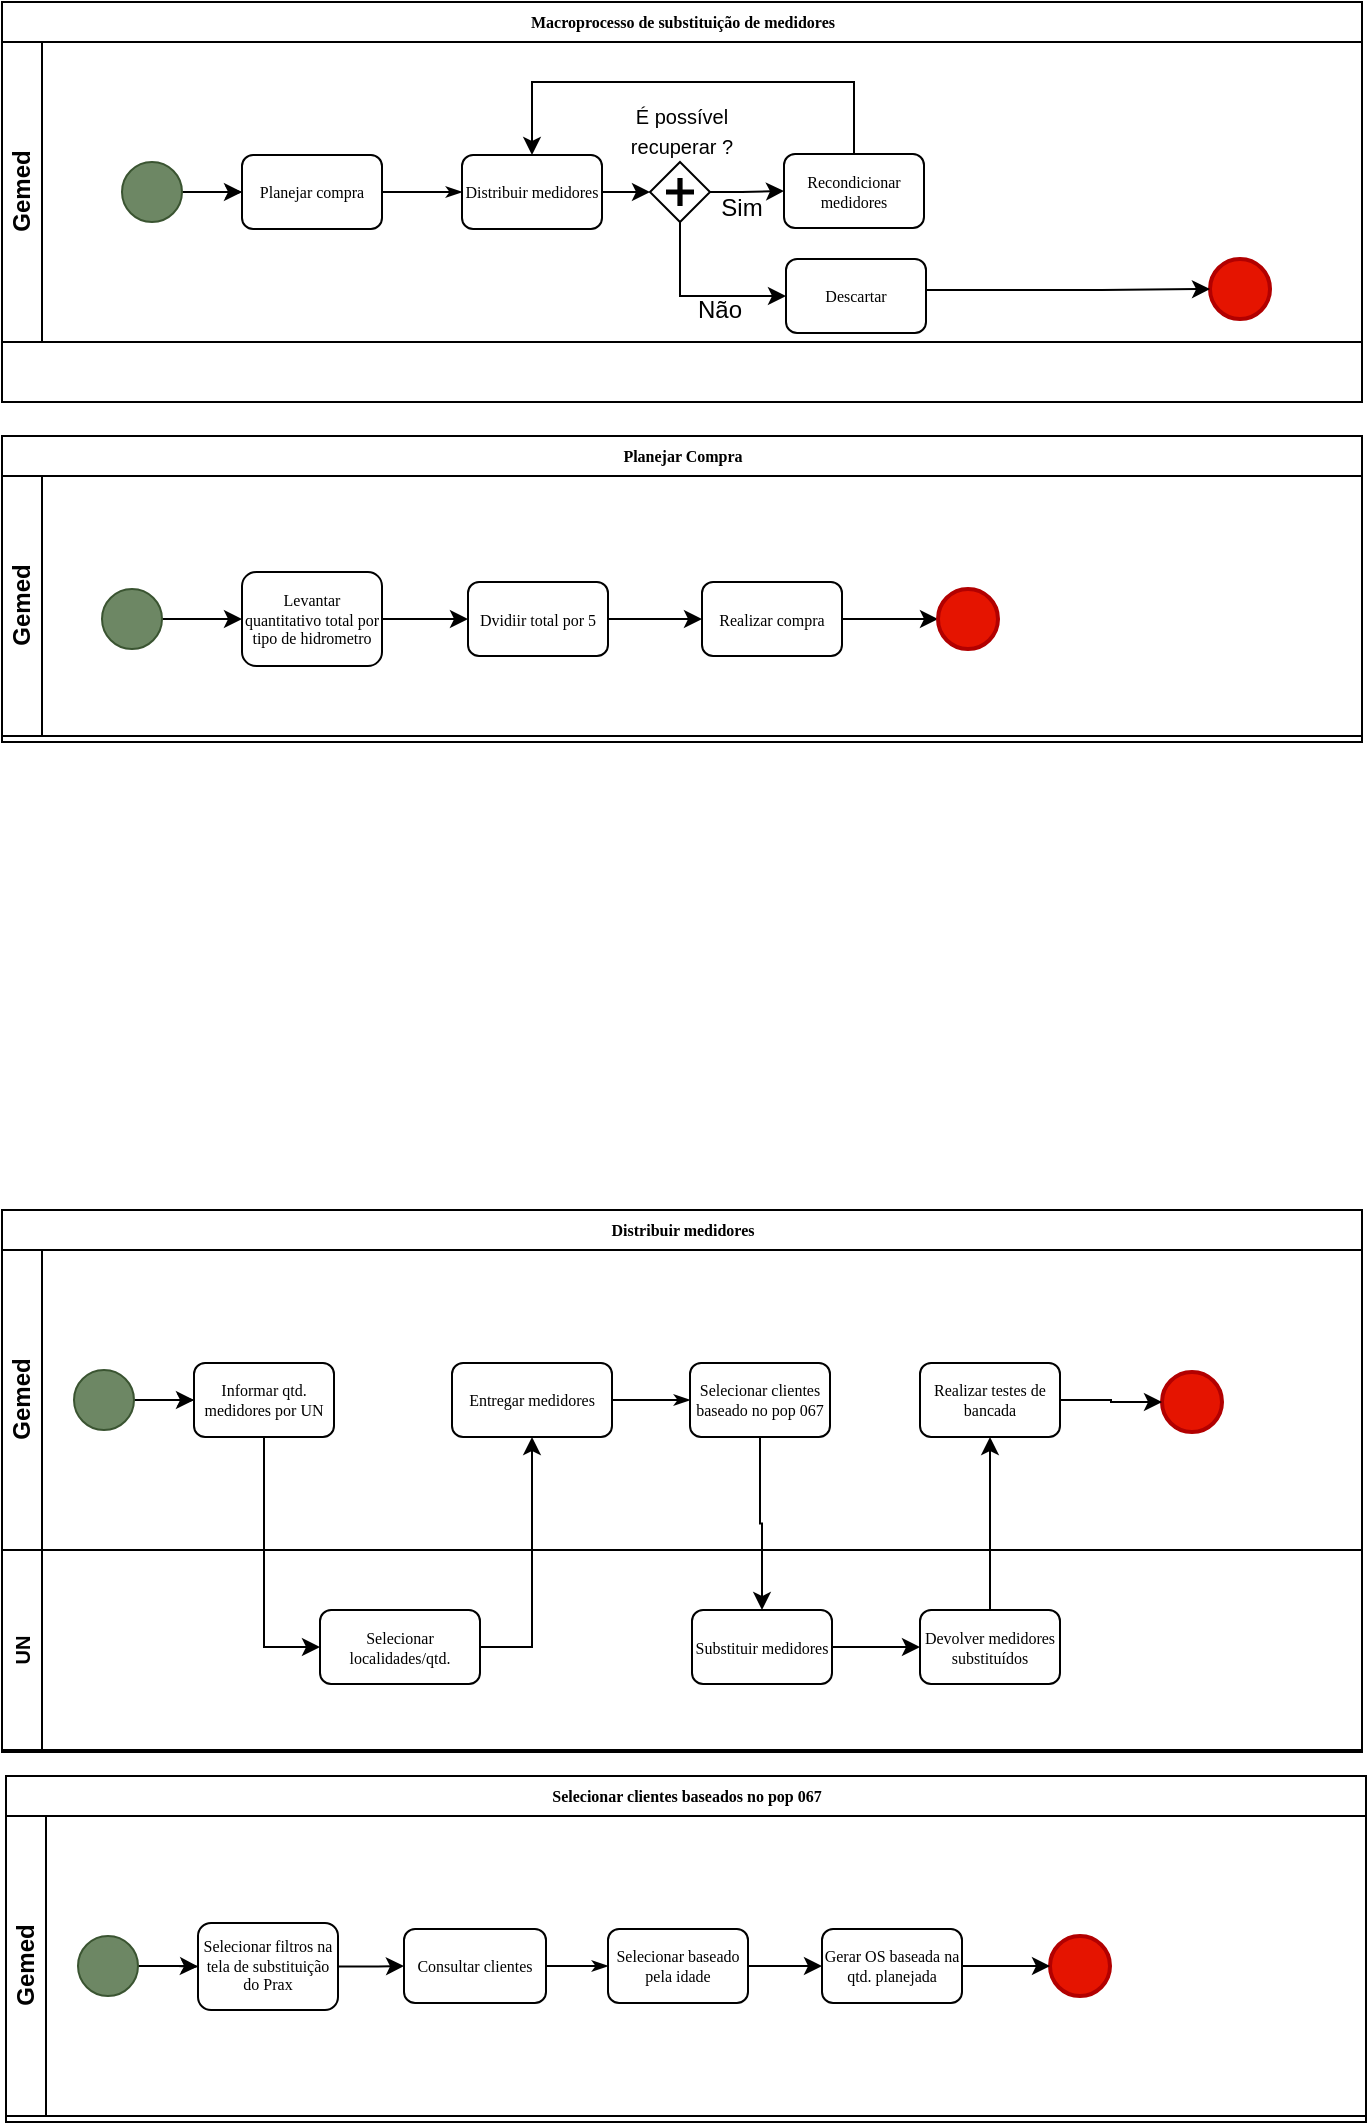 <mxfile version="21.0.2" type="device" pages="3"><diagram name="AS IS" id="c7488fd3-1785-93aa-aadb-54a6760d102a"><mxGraphModel dx="1434" dy="754" grid="1" gridSize="10" guides="1" tooltips="1" connect="1" arrows="1" fold="1" page="1" pageScale="1" pageWidth="1100" pageHeight="850" background="none" math="0" shadow="0"><root><mxCell id="0"/><mxCell id="1" parent="0"/><mxCell id="2b4e8129b02d487f-1" value="Macroprocesso de substituição de medidores" style="swimlane;html=1;childLayout=stackLayout;horizontal=1;startSize=20;horizontalStack=0;rounded=0;shadow=0;labelBackgroundColor=none;strokeWidth=1;fontFamily=Verdana;fontSize=8;align=center;" parent="1" vertex="1"><mxGeometry x="180" y="70" width="680" height="200" as="geometry"/></mxCell><mxCell id="2b4e8129b02d487f-2" value="Gemed" style="swimlane;html=1;startSize=20;horizontal=0;" parent="2b4e8129b02d487f-1" vertex="1"><mxGeometry y="20" width="680" height="150" as="geometry"><mxRectangle y="20" width="680" height="30" as="alternateBounds"/></mxGeometry></mxCell><mxCell id="2b4e8129b02d487f-18" style="edgeStyle=orthogonalEdgeStyle;rounded=0;html=1;labelBackgroundColor=none;startArrow=none;startFill=0;startSize=5;endArrow=classicThin;endFill=1;endSize=5;jettySize=auto;orthogonalLoop=1;strokeWidth=1;fontFamily=Verdana;fontSize=8" parent="2b4e8129b02d487f-2" source="2b4e8129b02d487f-5" target="2b4e8129b02d487f-6" edge="1"><mxGeometry relative="1" as="geometry"/></mxCell><mxCell id="I3D60cO1Wd3O6cVHsPJO-1" value="" style="edgeStyle=orthogonalEdgeStyle;rounded=0;orthogonalLoop=1;jettySize=auto;html=1;" parent="2b4e8129b02d487f-2" source="2b4e8129b02d487f-5" target="2b4e8129b02d487f-6" edge="1"><mxGeometry relative="1" as="geometry"/></mxCell><mxCell id="2b4e8129b02d487f-5" value="" style="ellipse;whiteSpace=wrap;html=1;rounded=0;shadow=0;labelBackgroundColor=none;strokeWidth=1;fontFamily=Verdana;fontSize=8;align=center;fillColor=#6d8764;fontColor=#ffffff;strokeColor=#3A5431;" parent="2b4e8129b02d487f-2" vertex="1"><mxGeometry x="60" y="60" width="30" height="30" as="geometry"/></mxCell><mxCell id="2b4e8129b02d487f-6" value="Planejar compra" style="rounded=1;whiteSpace=wrap;html=1;shadow=0;labelBackgroundColor=none;strokeWidth=1;fontFamily=Verdana;fontSize=8;align=center;" parent="2b4e8129b02d487f-2" vertex="1"><mxGeometry x="120" y="56.5" width="70" height="37" as="geometry"/></mxCell><mxCell id="I3D60cO1Wd3O6cVHsPJO-70" style="edgeStyle=orthogonalEdgeStyle;rounded=0;orthogonalLoop=1;jettySize=auto;html=1;entryX=0;entryY=0.5;entryDx=0;entryDy=0;fontSize=10;" parent="2b4e8129b02d487f-2" target="I3D60cO1Wd3O6cVHsPJO-5" edge="1"><mxGeometry relative="1" as="geometry"><mxPoint x="293.0" y="75" as="sourcePoint"/><mxPoint x="339" y="75" as="targetPoint"/></mxGeometry></mxCell><mxCell id="2b4e8129b02d487f-7" value="Distribuir medidores" style="rounded=1;whiteSpace=wrap;html=1;shadow=0;labelBackgroundColor=none;strokeWidth=1;fontFamily=Verdana;fontSize=8;align=center;" parent="2b4e8129b02d487f-2" vertex="1"><mxGeometry x="230" y="56.5" width="70" height="37" as="geometry"/></mxCell><object label="" id="I3D60cO1Wd3O6cVHsPJO-12"><mxCell style="edgeStyle=orthogonalEdgeStyle;rounded=0;orthogonalLoop=1;jettySize=auto;html=1;entryX=0;entryY=0.5;entryDx=0;entryDy=0;exitX=1;exitY=0.5;exitDx=0;exitDy=0;" parent="2b4e8129b02d487f-2" source="I3D60cO1Wd3O6cVHsPJO-5" target="I3D60cO1Wd3O6cVHsPJO-4" edge="1"><mxGeometry relative="1" as="geometry"><mxPoint x="429.0" y="60" as="sourcePoint"/><mxPoint x="363.62" y="56.5" as="targetPoint"/><Array as="points"><mxPoint x="370" y="75"/></Array></mxGeometry></mxCell></object><mxCell id="2b4e8129b02d487f-11" value="" style="ellipse;whiteSpace=wrap;html=1;rounded=0;shadow=0;labelBackgroundColor=none;strokeWidth=2;fontFamily=Verdana;fontSize=8;align=center;fillColor=#e51400;fontColor=#ffffff;strokeColor=#B20000;" parent="2b4e8129b02d487f-2" vertex="1"><mxGeometry x="604" y="108.5" width="30" height="30" as="geometry"/></mxCell><mxCell id="2b4e8129b02d487f-24" style="edgeStyle=orthogonalEdgeStyle;rounded=0;html=1;labelBackgroundColor=none;startArrow=none;startFill=0;startSize=5;endArrow=classicThin;endFill=1;endSize=5;jettySize=auto;orthogonalLoop=1;strokeWidth=1;fontFamily=Verdana;fontSize=8;entryX=0;entryY=0.5;entryDx=0;entryDy=0;" parent="2b4e8129b02d487f-2" source="2b4e8129b02d487f-6" target="2b4e8129b02d487f-7" edge="1"><mxGeometry relative="1" as="geometry"/></mxCell><mxCell id="I3D60cO1Wd3O6cVHsPJO-72" style="edgeStyle=orthogonalEdgeStyle;rounded=0;orthogonalLoop=1;jettySize=auto;html=1;entryX=0.5;entryY=0;entryDx=0;entryDy=0;fontSize=10;exitX=0.5;exitY=0;exitDx=0;exitDy=0;" parent="2b4e8129b02d487f-2" source="I3D60cO1Wd3O6cVHsPJO-4" target="2b4e8129b02d487f-7" edge="1"><mxGeometry relative="1" as="geometry"><Array as="points"><mxPoint x="426" y="20"/><mxPoint x="265" y="20"/></Array></mxGeometry></mxCell><mxCell id="I3D60cO1Wd3O6cVHsPJO-4" value="Recondicionar medidores" style="rounded=1;whiteSpace=wrap;html=1;shadow=0;labelBackgroundColor=none;strokeWidth=1;fontFamily=Verdana;fontSize=8;align=center;" parent="2b4e8129b02d487f-2" vertex="1"><mxGeometry x="391" y="56" width="70" height="37" as="geometry"/></mxCell><mxCell id="I3D60cO1Wd3O6cVHsPJO-5" value="" style="shape=mxgraph.bpmn.shape;html=1;verticalLabelPosition=bottom;labelBackgroundColor=#ffffff;verticalAlign=top;perimeter=rhombusPerimeter;background=gateway;outline=none;symbol=parallelGw;rounded=1;shadow=0;strokeWidth=1;fontFamily=Verdana;fontSize=8;align=center;" parent="2b4e8129b02d487f-2" vertex="1"><mxGeometry x="324" y="60" width="30" height="30" as="geometry"/></mxCell><mxCell id="I3D60cO1Wd3O6cVHsPJO-13" value="Sim" style="text;html=1;strokeColor=none;fillColor=none;align=center;verticalAlign=middle;whiteSpace=wrap;rounded=0;" parent="2b4e8129b02d487f-2" vertex="1"><mxGeometry x="340" y="73" width="60" height="20" as="geometry"/></mxCell><mxCell id="I3D60cO1Wd3O6cVHsPJO-15" value="&lt;font style=&quot;font-size: 10px;&quot;&gt;É possível recuperar ?&lt;/font&gt;" style="text;html=1;strokeColor=none;fillColor=none;align=center;verticalAlign=middle;whiteSpace=wrap;rounded=0;imageAlign=center;" parent="2b4e8129b02d487f-2" vertex="1"><mxGeometry x="300" y="29" width="80" height="29" as="geometry"/></mxCell><mxCell id="I3D60cO1Wd3O6cVHsPJO-14" value="Não" style="text;html=1;strokeColor=none;fillColor=none;align=center;verticalAlign=middle;whiteSpace=wrap;rounded=0;" parent="2b4e8129b02d487f-2" vertex="1"><mxGeometry x="329" y="124" width="60" height="20" as="geometry"/></mxCell><mxCell id="I3D60cO1Wd3O6cVHsPJO-11" style="edgeStyle=orthogonalEdgeStyle;rounded=0;orthogonalLoop=1;jettySize=auto;html=1;exitX=1;exitY=0.5;exitDx=0;exitDy=0;entryX=0;entryY=0.5;entryDx=0;entryDy=0;" parent="1" source="I3D60cO1Wd3O6cVHsPJO-6" target="2b4e8129b02d487f-11" edge="1"><mxGeometry relative="1" as="geometry"><mxPoint x="721" y="212.034" as="sourcePoint"/><mxPoint x="740" y="217" as="targetPoint"/><Array as="points"><mxPoint x="642" y="214"/><mxPoint x="730" y="214"/></Array></mxGeometry></mxCell><mxCell id="I3D60cO1Wd3O6cVHsPJO-6" value="Descartar" style="rounded=1;whiteSpace=wrap;html=1;shadow=0;labelBackgroundColor=none;strokeWidth=1;fontFamily=Verdana;fontSize=8;align=center;" parent="1" vertex="1"><mxGeometry x="572" y="198.5" width="70" height="37" as="geometry"/></mxCell><mxCell id="I3D60cO1Wd3O6cVHsPJO-10" style="edgeStyle=orthogonalEdgeStyle;rounded=0;orthogonalLoop=1;jettySize=auto;html=1;exitX=0.5;exitY=1;exitDx=0;exitDy=0;entryX=0;entryY=0.5;entryDx=0;entryDy=0;" parent="1" source="I3D60cO1Wd3O6cVHsPJO-5" target="I3D60cO1Wd3O6cVHsPJO-6" edge="1"><mxGeometry relative="1" as="geometry"><mxPoint x="670" y="165" as="targetPoint"/><Array as="points"><mxPoint x="519" y="217"/></Array></mxGeometry></mxCell><mxCell id="I3D60cO1Wd3O6cVHsPJO-16" value="Planejar Compra" style="swimlane;html=1;childLayout=stackLayout;horizontal=1;startSize=20;horizontalStack=0;rounded=0;shadow=0;labelBackgroundColor=none;strokeWidth=1;fontFamily=Verdana;fontSize=8;align=center;" parent="1" vertex="1"><mxGeometry x="180" y="287" width="680" height="153" as="geometry"><mxRectangle x="180" y="287" width="120" height="20" as="alternateBounds"/></mxGeometry></mxCell><mxCell id="I3D60cO1Wd3O6cVHsPJO-17" value="Gemed" style="swimlane;html=1;startSize=20;horizontal=0;" parent="I3D60cO1Wd3O6cVHsPJO-16" vertex="1"><mxGeometry y="20" width="680" height="130" as="geometry"><mxRectangle y="20" width="680" height="30" as="alternateBounds"/></mxGeometry></mxCell><mxCell id="vjkhycGocfXqffDEfwFu-1" value="Levantar quantitativo total por tipo de hidrometro" style="rounded=1;whiteSpace=wrap;html=1;shadow=0;labelBackgroundColor=none;strokeWidth=1;fontFamily=Verdana;fontSize=8;align=center;" parent="I3D60cO1Wd3O6cVHsPJO-17" vertex="1"><mxGeometry x="120" y="48" width="70" height="47" as="geometry"/></mxCell><mxCell id="vjkhycGocfXqffDEfwFu-26" style="edgeStyle=orthogonalEdgeStyle;rounded=0;orthogonalLoop=1;jettySize=auto;html=1;entryX=0;entryY=0.5;entryDx=0;entryDy=0;" parent="I3D60cO1Wd3O6cVHsPJO-17" source="I3D60cO1Wd3O6cVHsPJO-32" target="vjkhycGocfXqffDEfwFu-25" edge="1"><mxGeometry relative="1" as="geometry"/></mxCell><mxCell id="I3D60cO1Wd3O6cVHsPJO-32" value="Realizar compra" style="rounded=1;whiteSpace=wrap;html=1;shadow=0;labelBackgroundColor=none;strokeWidth=1;fontFamily=Verdana;fontSize=8;align=center;" parent="I3D60cO1Wd3O6cVHsPJO-17" vertex="1"><mxGeometry x="350" y="53" width="70" height="37" as="geometry"/></mxCell><mxCell id="vjkhycGocfXqffDEfwFu-25" value="" style="ellipse;whiteSpace=wrap;html=1;rounded=0;shadow=0;labelBackgroundColor=none;strokeWidth=2;fontFamily=Verdana;fontSize=8;align=center;fillColor=#e51400;fontColor=#ffffff;strokeColor=#B20000;" parent="I3D60cO1Wd3O6cVHsPJO-17" vertex="1"><mxGeometry x="468" y="56.5" width="30" height="30" as="geometry"/></mxCell><mxCell id="vjkhycGocfXqffDEfwFu-30" value="" style="edgeStyle=orthogonalEdgeStyle;rounded=0;orthogonalLoop=1;jettySize=auto;html=1;" parent="I3D60cO1Wd3O6cVHsPJO-17" source="vjkhycGocfXqffDEfwFu-28" target="vjkhycGocfXqffDEfwFu-1" edge="1"><mxGeometry relative="1" as="geometry"/></mxCell><mxCell id="vjkhycGocfXqffDEfwFu-28" value="" style="ellipse;whiteSpace=wrap;html=1;rounded=0;shadow=0;labelBackgroundColor=none;strokeWidth=1;fontFamily=Verdana;fontSize=8;align=center;fillColor=#6d8764;fontColor=#ffffff;strokeColor=#3A5431;" parent="I3D60cO1Wd3O6cVHsPJO-17" vertex="1"><mxGeometry x="50" y="56.5" width="30" height="30" as="geometry"/></mxCell><mxCell id="I3D60cO1Wd3O6cVHsPJO-36" value="Distribuir medidores" style="swimlane;html=1;childLayout=stackLayout;horizontal=1;startSize=20;horizontalStack=0;rounded=0;shadow=0;labelBackgroundColor=none;strokeWidth=1;fontFamily=Verdana;fontSize=8;align=center;" parent="1" vertex="1"><mxGeometry x="180" y="674" width="680" height="271" as="geometry"/></mxCell><mxCell id="I3D60cO1Wd3O6cVHsPJO-37" value="Gemed" style="swimlane;html=1;startSize=20;horizontal=0;" parent="I3D60cO1Wd3O6cVHsPJO-36" vertex="1"><mxGeometry y="20" width="680" height="150" as="geometry"><mxRectangle y="20" width="680" height="30" as="alternateBounds"/></mxGeometry></mxCell><mxCell id="I3D60cO1Wd3O6cVHsPJO-38" style="edgeStyle=orthogonalEdgeStyle;rounded=0;html=1;labelBackgroundColor=none;startArrow=none;startFill=0;startSize=5;endArrow=classicThin;endFill=1;endSize=5;jettySize=auto;orthogonalLoop=1;strokeWidth=1;fontFamily=Verdana;fontSize=8" parent="I3D60cO1Wd3O6cVHsPJO-37" source="I3D60cO1Wd3O6cVHsPJO-40" target="I3D60cO1Wd3O6cVHsPJO-41" edge="1"><mxGeometry relative="1" as="geometry"/></mxCell><mxCell id="I3D60cO1Wd3O6cVHsPJO-39" value="" style="edgeStyle=orthogonalEdgeStyle;rounded=0;orthogonalLoop=1;jettySize=auto;html=1;" parent="I3D60cO1Wd3O6cVHsPJO-37" source="I3D60cO1Wd3O6cVHsPJO-40" target="I3D60cO1Wd3O6cVHsPJO-41" edge="1"><mxGeometry relative="1" as="geometry"/></mxCell><mxCell id="I3D60cO1Wd3O6cVHsPJO-40" value="" style="ellipse;whiteSpace=wrap;html=1;rounded=0;shadow=0;labelBackgroundColor=none;strokeWidth=1;fontFamily=Verdana;fontSize=8;align=center;fillColor=#6d8764;fontColor=#ffffff;strokeColor=#3A5431;" parent="I3D60cO1Wd3O6cVHsPJO-37" vertex="1"><mxGeometry x="36" y="60" width="30" height="30" as="geometry"/></mxCell><mxCell id="I3D60cO1Wd3O6cVHsPJO-41" value="Informar qtd. medidores por UN" style="rounded=1;whiteSpace=wrap;html=1;shadow=0;labelBackgroundColor=none;strokeWidth=1;fontFamily=Verdana;fontSize=8;align=center;" parent="I3D60cO1Wd3O6cVHsPJO-37" vertex="1"><mxGeometry x="96" y="56.5" width="70" height="37" as="geometry"/></mxCell><mxCell id="I3D60cO1Wd3O6cVHsPJO-42" value="Entregar medidores" style="rounded=1;whiteSpace=wrap;html=1;shadow=0;labelBackgroundColor=none;strokeWidth=1;fontFamily=Verdana;fontSize=8;align=center;" parent="I3D60cO1Wd3O6cVHsPJO-37" vertex="1"><mxGeometry x="225" y="56.5" width="80" height="37" as="geometry"/></mxCell><mxCell id="I3D60cO1Wd3O6cVHsPJO-44" value="" style="ellipse;whiteSpace=wrap;html=1;rounded=0;shadow=0;labelBackgroundColor=none;strokeWidth=2;fontFamily=Verdana;fontSize=8;align=center;fillColor=#e51400;fontColor=#ffffff;strokeColor=#B20000;" parent="I3D60cO1Wd3O6cVHsPJO-37" vertex="1"><mxGeometry x="580" y="61" width="30" height="30" as="geometry"/></mxCell><mxCell id="I3D60cO1Wd3O6cVHsPJO-46" style="edgeStyle=orthogonalEdgeStyle;rounded=0;html=1;labelBackgroundColor=none;startArrow=none;startFill=0;startSize=5;endArrow=classicThin;endFill=1;endSize=5;jettySize=auto;orthogonalLoop=1;strokeWidth=1;fontFamily=Verdana;fontSize=8" parent="I3D60cO1Wd3O6cVHsPJO-37" source="I3D60cO1Wd3O6cVHsPJO-42" target="I3D60cO1Wd3O6cVHsPJO-48" edge="1"><mxGeometry relative="1" as="geometry"><mxPoint x="320" y="70" as="targetPoint"/></mxGeometry></mxCell><mxCell id="I3D60cO1Wd3O6cVHsPJO-48" value="Selecionar clientes baseado no pop 067" style="rounded=1;whiteSpace=wrap;html=1;shadow=0;labelBackgroundColor=none;strokeWidth=1;fontFamily=Verdana;fontSize=8;align=center;" parent="I3D60cO1Wd3O6cVHsPJO-37" vertex="1"><mxGeometry x="344" y="56.5" width="70" height="37" as="geometry"/></mxCell><mxCell id="I3D60cO1Wd3O6cVHsPJO-73" style="edgeStyle=orthogonalEdgeStyle;rounded=0;orthogonalLoop=1;jettySize=auto;html=1;fontSize=10;entryX=0;entryY=0.5;entryDx=0;entryDy=0;" parent="I3D60cO1Wd3O6cVHsPJO-37" source="I3D60cO1Wd3O6cVHsPJO-68" target="I3D60cO1Wd3O6cVHsPJO-44" edge="1"><mxGeometry relative="1" as="geometry"><mxPoint x="600" y="77" as="targetPoint"/></mxGeometry></mxCell><mxCell id="I3D60cO1Wd3O6cVHsPJO-68" value="Realizar testes de bancada" style="rounded=1;whiteSpace=wrap;html=1;shadow=0;labelBackgroundColor=none;strokeWidth=1;fontFamily=Verdana;fontSize=8;align=center;" parent="I3D60cO1Wd3O6cVHsPJO-37" vertex="1"><mxGeometry x="459" y="56.5" width="70" height="37" as="geometry"/></mxCell><mxCell id="I3D60cO1Wd3O6cVHsPJO-60" value="UN" style="swimlane;horizontal=0;whiteSpace=wrap;html=1;fontSize=10;startSize=20;" parent="I3D60cO1Wd3O6cVHsPJO-36" vertex="1"><mxGeometry y="170" width="680" height="100" as="geometry"/></mxCell><mxCell id="I3D60cO1Wd3O6cVHsPJO-56" value="Selecionar localidades/qtd." style="rounded=1;whiteSpace=wrap;html=1;shadow=0;labelBackgroundColor=none;strokeWidth=1;fontFamily=Verdana;fontSize=8;align=center;" parent="I3D60cO1Wd3O6cVHsPJO-60" vertex="1"><mxGeometry x="159" y="30" width="80" height="37" as="geometry"/></mxCell><mxCell id="I3D60cO1Wd3O6cVHsPJO-52" value="Substituir medidores" style="rounded=1;whiteSpace=wrap;html=1;shadow=0;labelBackgroundColor=none;strokeWidth=1;fontFamily=Verdana;fontSize=8;align=center;" parent="I3D60cO1Wd3O6cVHsPJO-60" vertex="1"><mxGeometry x="345" y="30" width="70" height="37" as="geometry"/></mxCell><mxCell id="I3D60cO1Wd3O6cVHsPJO-58" style="edgeStyle=orthogonalEdgeStyle;rounded=0;orthogonalLoop=1;jettySize=auto;html=1;entryX=0;entryY=0.5;entryDx=0;entryDy=0;fontSize=10;exitX=0.5;exitY=1;exitDx=0;exitDy=0;" parent="I3D60cO1Wd3O6cVHsPJO-36" source="I3D60cO1Wd3O6cVHsPJO-41" target="I3D60cO1Wd3O6cVHsPJO-56" edge="1"><mxGeometry relative="1" as="geometry"/></mxCell><mxCell id="I3D60cO1Wd3O6cVHsPJO-61" style="edgeStyle=orthogonalEdgeStyle;rounded=0;orthogonalLoop=1;jettySize=auto;html=1;entryX=0.5;entryY=1;entryDx=0;entryDy=0;fontSize=10;exitX=1;exitY=0.5;exitDx=0;exitDy=0;" parent="I3D60cO1Wd3O6cVHsPJO-36" source="I3D60cO1Wd3O6cVHsPJO-56" target="I3D60cO1Wd3O6cVHsPJO-42" edge="1"><mxGeometry relative="1" as="geometry"/></mxCell><mxCell id="I3D60cO1Wd3O6cVHsPJO-47" style="edgeStyle=orthogonalEdgeStyle;rounded=0;orthogonalLoop=1;jettySize=auto;html=1;entryX=0.5;entryY=0;entryDx=0;entryDy=0;" parent="I3D60cO1Wd3O6cVHsPJO-36" source="I3D60cO1Wd3O6cVHsPJO-48" target="I3D60cO1Wd3O6cVHsPJO-52" edge="1"><mxGeometry relative="1" as="geometry"><mxPoint x="385" y="200" as="targetPoint"/></mxGeometry></mxCell><mxCell id="I3D60cO1Wd3O6cVHsPJO-69" style="edgeStyle=orthogonalEdgeStyle;rounded=0;orthogonalLoop=1;jettySize=auto;html=1;entryX=0.5;entryY=1;entryDx=0;entryDy=0;fontSize=10;exitX=0.5;exitY=0;exitDx=0;exitDy=0;" parent="1" source="I3D60cO1Wd3O6cVHsPJO-62" target="I3D60cO1Wd3O6cVHsPJO-68" edge="1"><mxGeometry relative="1" as="geometry"><mxPoint x="662.034" y="875" as="sourcePoint"/><mxPoint x="672" y="788.5" as="targetPoint"/></mxGeometry></mxCell><mxCell id="I3D60cO1Wd3O6cVHsPJO-62" value="Devolver medidores substituídos" style="rounded=1;whiteSpace=wrap;html=1;shadow=0;labelBackgroundColor=none;strokeWidth=1;fontFamily=Verdana;fontSize=8;align=center;" parent="1" vertex="1"><mxGeometry x="639" y="874" width="70" height="37" as="geometry"/></mxCell><mxCell id="I3D60cO1Wd3O6cVHsPJO-67" style="edgeStyle=orthogonalEdgeStyle;rounded=0;orthogonalLoop=1;jettySize=auto;html=1;exitX=1;exitY=0.5;exitDx=0;exitDy=0;entryX=0;entryY=0.5;entryDx=0;entryDy=0;fontSize=10;" parent="1" source="I3D60cO1Wd3O6cVHsPJO-52" target="I3D60cO1Wd3O6cVHsPJO-62" edge="1"><mxGeometry relative="1" as="geometry"/></mxCell><mxCell id="I3D60cO1Wd3O6cVHsPJO-74" value="Selecionar clientes baseados no pop 067" style="swimlane;html=1;childLayout=stackLayout;horizontal=1;startSize=20;horizontalStack=0;rounded=0;shadow=0;labelBackgroundColor=none;strokeWidth=1;fontFamily=Verdana;fontSize=8;align=center;" parent="1" vertex="1"><mxGeometry x="182" y="957" width="680" height="173" as="geometry"/></mxCell><mxCell id="I3D60cO1Wd3O6cVHsPJO-75" value="Gemed" style="swimlane;html=1;startSize=20;horizontal=0;" parent="I3D60cO1Wd3O6cVHsPJO-74" vertex="1"><mxGeometry y="20" width="680" height="150" as="geometry"><mxRectangle y="20" width="680" height="30" as="alternateBounds"/></mxGeometry></mxCell><mxCell id="I3D60cO1Wd3O6cVHsPJO-76" style="edgeStyle=orthogonalEdgeStyle;rounded=0;html=1;labelBackgroundColor=none;startArrow=none;startFill=0;startSize=5;endArrow=classicThin;endFill=1;endSize=5;jettySize=auto;orthogonalLoop=1;strokeWidth=1;fontFamily=Verdana;fontSize=8" parent="I3D60cO1Wd3O6cVHsPJO-75" source="I3D60cO1Wd3O6cVHsPJO-78" target="I3D60cO1Wd3O6cVHsPJO-79" edge="1"><mxGeometry relative="1" as="geometry"/></mxCell><mxCell id="I3D60cO1Wd3O6cVHsPJO-77" value="" style="edgeStyle=orthogonalEdgeStyle;rounded=0;orthogonalLoop=1;jettySize=auto;html=1;" parent="I3D60cO1Wd3O6cVHsPJO-75" source="I3D60cO1Wd3O6cVHsPJO-78" target="I3D60cO1Wd3O6cVHsPJO-79" edge="1"><mxGeometry relative="1" as="geometry"/></mxCell><mxCell id="I3D60cO1Wd3O6cVHsPJO-78" value="" style="ellipse;whiteSpace=wrap;html=1;rounded=0;shadow=0;labelBackgroundColor=none;strokeWidth=1;fontFamily=Verdana;fontSize=8;align=center;fillColor=#6d8764;fontColor=#ffffff;strokeColor=#3A5431;" parent="I3D60cO1Wd3O6cVHsPJO-75" vertex="1"><mxGeometry x="36" y="60" width="30" height="30" as="geometry"/></mxCell><mxCell id="vjkhycGocfXqffDEfwFu-34" value="" style="edgeStyle=orthogonalEdgeStyle;rounded=0;orthogonalLoop=1;jettySize=auto;html=1;" parent="I3D60cO1Wd3O6cVHsPJO-75" source="I3D60cO1Wd3O6cVHsPJO-79" target="I3D60cO1Wd3O6cVHsPJO-80" edge="1"><mxGeometry relative="1" as="geometry"/></mxCell><mxCell id="I3D60cO1Wd3O6cVHsPJO-79" value="Selecionar filtros na tela de substituição do Prax" style="rounded=1;whiteSpace=wrap;html=1;shadow=0;labelBackgroundColor=none;strokeWidth=1;fontFamily=Verdana;fontSize=8;align=center;" parent="I3D60cO1Wd3O6cVHsPJO-75" vertex="1"><mxGeometry x="96" y="53.5" width="70" height="43.5" as="geometry"/></mxCell><mxCell id="I3D60cO1Wd3O6cVHsPJO-80" value="Consultar clientes " style="rounded=1;whiteSpace=wrap;html=1;shadow=0;labelBackgroundColor=none;strokeWidth=1;fontFamily=Verdana;fontSize=8;align=center;" parent="I3D60cO1Wd3O6cVHsPJO-75" vertex="1"><mxGeometry x="199" y="56.5" width="71" height="37" as="geometry"/></mxCell><mxCell id="I3D60cO1Wd3O6cVHsPJO-81" value="" style="ellipse;whiteSpace=wrap;html=1;rounded=0;shadow=0;labelBackgroundColor=none;strokeWidth=2;fontFamily=Verdana;fontSize=8;align=center;fillColor=#e51400;fontColor=#ffffff;strokeColor=#B20000;" parent="I3D60cO1Wd3O6cVHsPJO-75" vertex="1"><mxGeometry x="522" y="60" width="30" height="30" as="geometry"/></mxCell><mxCell id="I3D60cO1Wd3O6cVHsPJO-82" style="edgeStyle=orthogonalEdgeStyle;rounded=0;html=1;labelBackgroundColor=none;startArrow=none;startFill=0;startSize=5;endArrow=classicThin;endFill=1;endSize=5;jettySize=auto;orthogonalLoop=1;strokeWidth=1;fontFamily=Verdana;fontSize=8" parent="I3D60cO1Wd3O6cVHsPJO-75" source="I3D60cO1Wd3O6cVHsPJO-80" target="I3D60cO1Wd3O6cVHsPJO-83" edge="1"><mxGeometry relative="1" as="geometry"><mxPoint x="320" y="70" as="targetPoint"/></mxGeometry></mxCell><mxCell id="I3D60cO1Wd3O6cVHsPJO-95" style="edgeStyle=orthogonalEdgeStyle;rounded=0;orthogonalLoop=1;jettySize=auto;html=1;fontSize=10;" parent="I3D60cO1Wd3O6cVHsPJO-75" source="I3D60cO1Wd3O6cVHsPJO-83" target="I3D60cO1Wd3O6cVHsPJO-85" edge="1"><mxGeometry relative="1" as="geometry"/></mxCell><mxCell id="I3D60cO1Wd3O6cVHsPJO-83" value="Selecionar baseado pela idade" style="rounded=1;whiteSpace=wrap;html=1;shadow=0;labelBackgroundColor=none;strokeWidth=1;fontFamily=Verdana;fontSize=8;align=center;" parent="I3D60cO1Wd3O6cVHsPJO-75" vertex="1"><mxGeometry x="301" y="56.5" width="70" height="37" as="geometry"/></mxCell><mxCell id="I3D60cO1Wd3O6cVHsPJO-84" style="edgeStyle=orthogonalEdgeStyle;rounded=0;orthogonalLoop=1;jettySize=auto;html=1;fontSize=10;entryX=0;entryY=0.5;entryDx=0;entryDy=0;" parent="I3D60cO1Wd3O6cVHsPJO-75" source="I3D60cO1Wd3O6cVHsPJO-85" target="I3D60cO1Wd3O6cVHsPJO-81" edge="1"><mxGeometry relative="1" as="geometry"><mxPoint x="600" y="77" as="targetPoint"/></mxGeometry></mxCell><mxCell id="I3D60cO1Wd3O6cVHsPJO-85" value="Gerar OS baseada na qtd. planejada" style="rounded=1;whiteSpace=wrap;html=1;shadow=0;labelBackgroundColor=none;strokeWidth=1;fontFamily=Verdana;fontSize=8;align=center;" parent="I3D60cO1Wd3O6cVHsPJO-75" vertex="1"><mxGeometry x="408" y="56.5" width="70" height="37" as="geometry"/></mxCell><mxCell id="vjkhycGocfXqffDEfwFu-33" value="" style="edgeStyle=orthogonalEdgeStyle;rounded=0;orthogonalLoop=1;jettySize=auto;html=1;" parent="1" source="vjkhycGocfXqffDEfwFu-19" target="I3D60cO1Wd3O6cVHsPJO-32" edge="1"><mxGeometry relative="1" as="geometry"/></mxCell><mxCell id="vjkhycGocfXqffDEfwFu-19" value="Dvidiir total por 5" style="rounded=1;whiteSpace=wrap;html=1;shadow=0;labelBackgroundColor=none;strokeWidth=1;fontFamily=Verdana;fontSize=8;align=center;" parent="1" vertex="1"><mxGeometry x="413" y="360" width="70" height="37" as="geometry"/></mxCell><mxCell id="vjkhycGocfXqffDEfwFu-23" style="edgeStyle=orthogonalEdgeStyle;rounded=0;orthogonalLoop=1;jettySize=auto;html=1;" parent="1" source="vjkhycGocfXqffDEfwFu-1" target="vjkhycGocfXqffDEfwFu-19" edge="1"><mxGeometry relative="1" as="geometry"/></mxCell></root></mxGraphModel></diagram><diagram id="IhILbxjatICdThepEMBQ" name="Variaveis"><mxGraphModel dx="956" dy="503" grid="1" gridSize="10" guides="1" tooltips="1" connect="1" arrows="1" fold="1" page="1" pageScale="1" pageWidth="827" pageHeight="1169" math="0" shadow="0">&#xa;      <root>&#xa;        <mxCell id="0"/>&#xa;        <mxCell id="1" parent="0"/>&#xa;        <mxCell id="FDosXykALLRxF3Eo5EBW-10" style="edgeStyle=orthogonalEdgeStyle;rounded=0;orthogonalLoop=1;jettySize=auto;html=1;entryX=0;entryY=0.5;entryDx=0;entryDy=0;fontSize=10;" parent="1" source="FDosXykALLRxF3Eo5EBW-1" target="FDosXykALLRxF3Eo5EBW-5" edge="1">&#xa;          <mxGeometry relative="1" as="geometry"/>&#xa;        </mxCell>&#xa;        <mxCell id="FDosXykALLRxF3Eo5EBW-11" style="edgeStyle=orthogonalEdgeStyle;rounded=0;orthogonalLoop=1;jettySize=auto;html=1;exitX=0.667;exitY=-0.033;exitDx=0;exitDy=0;entryX=0.25;entryY=1;entryDx=0;entryDy=0;fontSize=10;exitPerimeter=0;" parent="1" source="FDosXykALLRxF3Eo5EBW-1" target="FDosXykALLRxF3Eo5EBW-8" edge="1">&#xa;          <mxGeometry relative="1" as="geometry"/>&#xa;        </mxCell>&#xa;        <mxCell id="FDosXykALLRxF3Eo5EBW-12" style="edgeStyle=orthogonalEdgeStyle;rounded=0;orthogonalLoop=1;jettySize=auto;html=1;exitX=0.456;exitY=0.017;exitDx=0;exitDy=0;fontSize=10;exitPerimeter=0;" parent="1" source="FDosXykALLRxF3Eo5EBW-1" target="FDosXykALLRxF3Eo5EBW-3" edge="1">&#xa;          <mxGeometry relative="1" as="geometry">&#xa;            <Array as="points">&#xa;              <mxPoint x="409" y="170"/>&#xa;              <mxPoint x="410" y="170"/>&#xa;            </Array>&#xa;          </mxGeometry>&#xa;        </mxCell>&#xa;        <mxCell id="FDosXykALLRxF3Eo5EBW-13" style="edgeStyle=orthogonalEdgeStyle;rounded=0;orthogonalLoop=1;jettySize=auto;html=1;exitX=0.25;exitY=0;exitDx=0;exitDy=0;fontSize=10;" parent="1" source="FDosXykALLRxF3Eo5EBW-1" target="FDosXykALLRxF3Eo5EBW-9" edge="1">&#xa;          <mxGeometry relative="1" as="geometry">&#xa;            <Array as="points">&#xa;              <mxPoint x="380" y="135"/>&#xa;              <mxPoint x="295" y="135"/>&#xa;            </Array>&#xa;          </mxGeometry>&#xa;        </mxCell>&#xa;        <mxCell id="FDosXykALLRxF3Eo5EBW-14" style="edgeStyle=orthogonalEdgeStyle;rounded=0;orthogonalLoop=1;jettySize=auto;html=1;exitX=0;exitY=0.25;exitDx=0;exitDy=0;fontSize=10;entryX=1;entryY=0.5;entryDx=0;entryDy=0;" parent="1" source="FDosXykALLRxF3Eo5EBW-1" target="zm_WBuuer3XmYERxZB_Y-8" edge="1">&#xa;          <mxGeometry relative="1" as="geometry">&#xa;            <mxPoint x="280" y="175" as="targetPoint"/>&#xa;          </mxGeometry>&#xa;        </mxCell>&#xa;        <mxCell id="FDosXykALLRxF3Eo5EBW-15" style="edgeStyle=orthogonalEdgeStyle;rounded=0;orthogonalLoop=1;jettySize=auto;html=1;exitX=0.146;exitY=1.03;exitDx=0;exitDy=0;fontSize=10;exitPerimeter=0;" parent="1" source="FDosXykALLRxF3Eo5EBW-1" target="FDosXykALLRxF3Eo5EBW-6" edge="1">&#xa;          <mxGeometry relative="1" as="geometry"/>&#xa;        </mxCell>&#xa;        <mxCell id="FDosXykALLRxF3Eo5EBW-16" style="edgeStyle=orthogonalEdgeStyle;rounded=0;orthogonalLoop=1;jettySize=auto;html=1;exitX=0.5;exitY=1;exitDx=0;exitDy=0;fontSize=10;" parent="1" source="FDosXykALLRxF3Eo5EBW-1" target="FDosXykALLRxF3Eo5EBW-7" edge="1">&#xa;          <mxGeometry relative="1" as="geometry"/>&#xa;        </mxCell>&#xa;        <mxCell id="FDosXykALLRxF3Eo5EBW-18" style="edgeStyle=orthogonalEdgeStyle;rounded=0;orthogonalLoop=1;jettySize=auto;html=1;fontSize=10;exitX=0.75;exitY=1;exitDx=0;exitDy=0;" parent="1" source="FDosXykALLRxF3Eo5EBW-1" target="FDosXykALLRxF3Eo5EBW-17" edge="1">&#xa;          <mxGeometry relative="1" as="geometry">&#xa;            <mxPoint x="450" y="300" as="sourcePoint"/>&#xa;            <Array as="points">&#xa;              <mxPoint x="448" y="300"/>&#xa;              <mxPoint x="500" y="300"/>&#xa;            </Array>&#xa;          </mxGeometry>&#xa;        </mxCell>&#xa;        <mxCell id="zm_WBuuer3XmYERxZB_Y-7" style="edgeStyle=orthogonalEdgeStyle;rounded=0;orthogonalLoop=1;jettySize=auto;html=1;entryX=0;entryY=0.5;entryDx=0;entryDy=0;exitX=1;exitY=0.25;exitDx=0;exitDy=0;" edge="1" parent="1" source="FDosXykALLRxF3Eo5EBW-1" target="zm_WBuuer3XmYERxZB_Y-3">&#xa;          <mxGeometry relative="1" as="geometry"/>&#xa;        </mxCell>&#xa;        <mxCell id="zm_WBuuer3XmYERxZB_Y-10" style="edgeStyle=orthogonalEdgeStyle;rounded=0;orthogonalLoop=1;jettySize=auto;html=1;exitX=0.008;exitY=0.58;exitDx=0;exitDy=0;entryX=1;entryY=0.5;entryDx=0;entryDy=0;exitPerimeter=0;" edge="1" parent="1" source="FDosXykALLRxF3Eo5EBW-1" target="zm_WBuuer3XmYERxZB_Y-2">&#xa;          <mxGeometry relative="1" as="geometry"/>&#xa;        </mxCell>&#xa;        <mxCell id="zm_WBuuer3XmYERxZB_Y-11" style="edgeStyle=orthogonalEdgeStyle;rounded=0;orthogonalLoop=1;jettySize=auto;html=1;exitX=0;exitY=0.75;exitDx=0;exitDy=0;entryX=1;entryY=0.5;entryDx=0;entryDy=0;" edge="1" parent="1" source="FDosXykALLRxF3Eo5EBW-1" target="zm_WBuuer3XmYERxZB_Y-1">&#xa;          <mxGeometry relative="1" as="geometry">&#xa;            <Array as="points">&#xa;              <mxPoint x="326" y="245"/>&#xa;              <mxPoint x="326" y="278"/>&#xa;            </Array>&#xa;          </mxGeometry>&#xa;        </mxCell>&#xa;        <mxCell id="zm_WBuuer3XmYERxZB_Y-13" style="edgeStyle=orthogonalEdgeStyle;rounded=0;orthogonalLoop=1;jettySize=auto;html=1;entryX=0;entryY=0.5;entryDx=0;entryDy=0;" edge="1" parent="1" source="FDosXykALLRxF3Eo5EBW-1" target="zm_WBuuer3XmYERxZB_Y-4">&#xa;          <mxGeometry relative="1" as="geometry">&#xa;            <Array as="points">&#xa;              <mxPoint x="496" y="250"/>&#xa;              <mxPoint x="496" y="281"/>&#xa;            </Array>&#xa;          </mxGeometry>&#xa;        </mxCell>&#xa;        <mxCell id="FDosXykALLRxF3Eo5EBW-1" value="Substituição de medidores" style="rounded=1;whiteSpace=wrap;html=1;fontSize=10;" parent="1" vertex="1">&#xa;          <mxGeometry x="350" y="170" width="130" height="100" as="geometry"/>&#xa;        </mxCell>&#xa;        <mxCell id="FDosXykALLRxF3Eo5EBW-3" value="Fabricante" style="rounded=1;whiteSpace=wrap;html=1;fontSize=10;" parent="1" vertex="1">&#xa;          <mxGeometry x="367" y="60" width="86" height="40" as="geometry"/>&#xa;        </mxCell>&#xa;        <mxCell id="FDosXykALLRxF3Eo5EBW-5" value="Volume medido" style="rounded=1;whiteSpace=wrap;html=1;fontSize=10;" parent="1" vertex="1">&#xa;          <mxGeometry x="516" y="190" width="94" height="60" as="geometry"/>&#xa;        </mxCell>&#xa;        <mxCell id="FDosXykALLRxF3Eo5EBW-6" value="Tipo de medidor" style="rounded=1;whiteSpace=wrap;html=1;fontSize=10;" parent="1" vertex="1">&#xa;          <mxGeometry x="263" y="335" width="100" height="30" as="geometry"/>&#xa;        </mxCell>&#xa;        <mxCell id="FDosXykALLRxF3Eo5EBW-7" value="Local da cidade instalado(área de risco)" style="rounded=1;whiteSpace=wrap;html=1;fontSize=10;" parent="1" vertex="1">&#xa;          <mxGeometry x="367" y="334" width="96" height="40" as="geometry"/>&#xa;        </mxCell>&#xa;        <mxCell id="FDosXykALLRxF3Eo5EBW-8" value="Padrão do imóvel" style="rounded=1;whiteSpace=wrap;html=1;fontSize=10;" parent="1" vertex="1">&#xa;          <mxGeometry x="461" y="60" width="100" height="40" as="geometry"/>&#xa;        </mxCell>&#xa;        <mxCell id="FDosXykALLRxF3Eo5EBW-9" value="Fraudes/Ocorrências" style="rounded=1;whiteSpace=wrap;html=1;fontSize=10;" parent="1" vertex="1">&#xa;          <mxGeometry x="235" y="60" width="120" height="40" as="geometry"/>&#xa;        </mxCell>&#xa;        <mxCell id="FDosXykALLRxF3Eo5EBW-17" value="Tipo de tarifa" style="rounded=1;whiteSpace=wrap;html=1;fontSize=10;" parent="1" vertex="1">&#xa;          <mxGeometry x="473" y="334" width="84" height="26" as="geometry"/>&#xa;        </mxCell>&#xa;        <mxCell id="zm_WBuuer3XmYERxZB_Y-1" value="Categoria do Imóvel" style="rounded=1;whiteSpace=wrap;html=1;fontSize=10;" vertex="1" parent="1">&#xa;          <mxGeometry x="211" y="258" width="90" height="40" as="geometry"/>&#xa;        </mxCell>&#xa;        <mxCell id="zm_WBuuer3XmYERxZB_Y-2" value="Alteração de titularidade" style="rounded=1;whiteSpace=wrap;html=1;fontSize=10;" vertex="1" parent="1">&#xa;          <mxGeometry x="210" y="208" width="90" height="40" as="geometry"/>&#xa;        </mxCell>&#xa;        <mxCell id="zm_WBuuer3XmYERxZB_Y-3" value="Ocorrência de abastecimento" style="rounded=1;whiteSpace=wrap;html=1;fontSize=10;" vertex="1" parent="1">&#xa;          <mxGeometry x="516" y="125" width="90" height="60" as="geometry"/>&#xa;        </mxCell>&#xa;        <mxCell id="zm_WBuuer3XmYERxZB_Y-4" value="Volume total medido" style="rounded=1;whiteSpace=wrap;html=1;fontSize=10;" vertex="1" parent="1">&#xa;          <mxGeometry x="519" y="258" width="80" height="46" as="geometry"/>&#xa;        </mxCell>&#xa;        <mxCell id="zm_WBuuer3XmYERxZB_Y-8" value="Vida útil" style="rounded=1;whiteSpace=wrap;html=1;fontSize=10;" vertex="1" parent="1">&#xa;          <mxGeometry x="210" y="148" width="90" height="44" as="geometry"/>&#xa;        </mxCell>&#xa;      </root>&#xa;    </mxGraphModel></diagram><diagram id="bTRrTnN0uMvNsOaMaW_R" name="TO BE"><mxGraphModel dx="956" dy="503" grid="1" gridSize="10" guides="1" tooltips="1" connect="1" arrows="1" fold="1" page="1" pageScale="1" pageWidth="827" pageHeight="1169" math="0" shadow="0"><root><mxCell id="0"/><mxCell id="1" parent="0"/><mxCell id="3kYYL3OVHDEBsz7bONT1-1" value="Processo de planejamento de compras (TO BE)" style="swimlane;html=1;childLayout=stackLayout;horizontal=1;startSize=20;horizontalStack=0;rounded=0;shadow=0;labelBackgroundColor=none;strokeWidth=1;fontFamily=Verdana;fontSize=8;align=center;" parent="1" vertex="1"><mxGeometry x="21" y="167" width="660" height="117" as="geometry"/></mxCell><mxCell id="3kYYL3OVHDEBsz7bONT1-2" value="Gemed" style="swimlane;html=1;startSize=20;horizontal=0;" parent="3kYYL3OVHDEBsz7bONT1-1" vertex="1"><mxGeometry y="20" width="660" height="90" as="geometry"><mxRectangle y="20" width="680" height="30" as="alternateBounds"/></mxGeometry></mxCell><mxCell id="zJd511x5gNu9l-3vtSon-60" value="" style="edgeStyle=orthogonalEdgeStyle;rounded=0;orthogonalLoop=1;jettySize=auto;html=1;" parent="3kYYL3OVHDEBsz7bONT1-2" source="3kYYL3OVHDEBsz7bONT1-5" target="zJd511x5gNu9l-3vtSon-59" edge="1"><mxGeometry relative="1" as="geometry"/></mxCell><mxCell id="3kYYL3OVHDEBsz7bONT1-5" value="" style="ellipse;whiteSpace=wrap;html=1;rounded=0;shadow=0;labelBackgroundColor=none;strokeWidth=1;fontFamily=Verdana;fontSize=8;align=center;fillColor=#6d8764;fontColor=#ffffff;strokeColor=#3A5431;" parent="3kYYL3OVHDEBsz7bONT1-2" vertex="1"><mxGeometry x="25" y="36" width="30" height="30" as="geometry"/></mxCell><mxCell id="3kYYL3OVHDEBsz7bONT1-10" value="" style="ellipse;whiteSpace=wrap;html=1;rounded=0;shadow=0;labelBackgroundColor=none;strokeWidth=2;fontFamily=Verdana;fontSize=8;align=center;fillColor=#e51400;fontColor=#ffffff;strokeColor=#B20000;" parent="3kYYL3OVHDEBsz7bONT1-2" vertex="1"><mxGeometry x="426" y="35.75" width="30" height="30" as="geometry"/></mxCell><mxCell id="zJd511x5gNu9l-3vtSon-54" value="" style="edgeStyle=orthogonalEdgeStyle;rounded=0;orthogonalLoop=1;jettySize=auto;html=1;" parent="3kYYL3OVHDEBsz7bONT1-2" source="3kYYL3OVHDEBsz7bONT1-13" target="3kYYL3OVHDEBsz7bONT1-10" edge="1"><mxGeometry relative="1" as="geometry"/></mxCell><mxCell id="3kYYL3OVHDEBsz7bONT1-13" value="&lt;div&gt;Realizar compra&lt;/div&gt;" style="rounded=1;whiteSpace=wrap;html=1;shadow=0;labelBackgroundColor=none;strokeWidth=1;fontFamily=Verdana;fontSize=8;align=center;" parent="3kYYL3OVHDEBsz7bONT1-2" vertex="1"><mxGeometry x="331" y="32" width="59" height="37" as="geometry"/></mxCell><mxCell id="zJd511x5gNu9l-3vtSon-58" value="" style="edgeStyle=orthogonalEdgeStyle;rounded=0;orthogonalLoop=1;jettySize=auto;html=1;" parent="3kYYL3OVHDEBsz7bONT1-2" source="zJd511x5gNu9l-3vtSon-55" target="3kYYL3OVHDEBsz7bONT1-13" edge="1"><mxGeometry relative="1" as="geometry"/></mxCell><mxCell id="zJd511x5gNu9l-3vtSon-55" value="&lt;font style=&quot;font-size: 10px;&quot; face=&quot;Verdana&quot;&gt;&lt;font style=&quot;font-size: 9px;&quot;&gt;&lt;font style=&quot;font-size: 8px;&quot;&gt;Quantidade custo x benefício&lt;/font&gt;&lt;/font&gt;&lt;/font&gt;" style="shape=process;whiteSpace=wrap;html=1;backgroundOutline=1;" parent="3kYYL3OVHDEBsz7bONT1-2" vertex="1"><mxGeometry x="179" y="29" width="110" height="44" as="geometry"/></mxCell><mxCell id="zJd511x5gNu9l-3vtSon-61" value="" style="edgeStyle=orthogonalEdgeStyle;rounded=0;orthogonalLoop=1;jettySize=auto;html=1;" parent="3kYYL3OVHDEBsz7bONT1-2" source="zJd511x5gNu9l-3vtSon-59" target="zJd511x5gNu9l-3vtSon-55" edge="1"><mxGeometry relative="1" as="geometry"/></mxCell><mxCell id="zJd511x5gNu9l-3vtSon-59" value="Selecionar toda a Cagece" style="rounded=1;whiteSpace=wrap;html=1;shadow=0;labelBackgroundColor=none;strokeWidth=1;fontFamily=Verdana;fontSize=8;align=center;" parent="3kYYL3OVHDEBsz7bONT1-2" vertex="1"><mxGeometry x="90" y="32.5" width="59" height="37" as="geometry"/></mxCell><mxCell id="zJd511x5gNu9l-3vtSon-1" value="Processo de seleção e distribuição de medidores (TO BE)" style="swimlane;html=1;childLayout=stackLayout;horizontal=1;startSize=20;horizontalStack=0;rounded=0;shadow=0;labelBackgroundColor=none;strokeWidth=1;fontFamily=Verdana;fontSize=8;align=center;" parent="1" vertex="1"><mxGeometry x="20" y="306" width="790" height="204" as="geometry"/></mxCell><mxCell id="zJd511x5gNu9l-3vtSon-2" value="Gemed" style="swimlane;html=1;startSize=20;horizontal=0;" parent="zJd511x5gNu9l-3vtSon-1" vertex="1"><mxGeometry y="20" width="790" height="110" as="geometry"><mxRectangle y="20" width="680" height="30" as="alternateBounds"/></mxGeometry></mxCell><mxCell id="zJd511x5gNu9l-3vtSon-71" value="" style="edgeStyle=orthogonalEdgeStyle;rounded=0;orthogonalLoop=1;jettySize=auto;html=1;" parent="zJd511x5gNu9l-3vtSon-2" source="zJd511x5gNu9l-3vtSon-5" target="zJd511x5gNu9l-3vtSon-68" edge="1"><mxGeometry relative="1" as="geometry"/></mxCell><mxCell id="zJd511x5gNu9l-3vtSon-5" value="" style="ellipse;whiteSpace=wrap;html=1;rounded=0;shadow=0;labelBackgroundColor=none;strokeWidth=1;fontFamily=Verdana;fontSize=8;align=center;fillColor=#6d8764;fontColor=#ffffff;strokeColor=#3A5431;" parent="zJd511x5gNu9l-3vtSon-2" vertex="1"><mxGeometry x="23" y="27" width="30" height="30" as="geometry"/></mxCell><mxCell id="zJd511x5gNu9l-3vtSon-8" value="" style="ellipse;whiteSpace=wrap;html=1;rounded=0;shadow=0;labelBackgroundColor=none;strokeWidth=2;fontFamily=Verdana;fontSize=8;align=center;fillColor=#e51400;fontColor=#ffffff;strokeColor=#B20000;" parent="zJd511x5gNu9l-3vtSon-2" vertex="1"><mxGeometry x="711" y="27" width="30" height="30" as="geometry"/></mxCell><mxCell id="zJd511x5gNu9l-3vtSon-96" value="" style="edgeStyle=orthogonalEdgeStyle;rounded=0;orthogonalLoop=1;jettySize=auto;html=1;entryX=0;entryY=0.5;entryDx=0;entryDy=0;" parent="zJd511x5gNu9l-3vtSon-2" source="zJd511x5gNu9l-3vtSon-10" target="zJd511x5gNu9l-3vtSon-81" edge="1"><mxGeometry relative="1" as="geometry"/></mxCell><mxCell id="zJd511x5gNu9l-3vtSon-10" value="Selecionar clientes baseado na estratégia de distribuição" style="rounded=1;whiteSpace=wrap;html=1;shadow=0;labelBackgroundColor=none;strokeWidth=1;fontFamily=Verdana;fontSize=8;align=center;" parent="zJd511x5gNu9l-3vtSon-2" vertex="1"><mxGeometry x="270" y="20" width="73" height="44" as="geometry"/></mxCell><mxCell id="zJd511x5gNu9l-3vtSon-12" value="Entregar medidores" style="rounded=1;whiteSpace=wrap;html=1;shadow=0;labelBackgroundColor=none;strokeWidth=1;fontFamily=Verdana;fontSize=8;align=center;" parent="zJd511x5gNu9l-3vtSon-2" vertex="1"><mxGeometry x="526" y="23" width="58" height="37" as="geometry"/></mxCell><mxCell id="zJd511x5gNu9l-3vtSon-78" value="" style="edgeStyle=orthogonalEdgeStyle;rounded=0;orthogonalLoop=1;jettySize=auto;html=1;" parent="zJd511x5gNu9l-3vtSon-2" source="zJd511x5gNu9l-3vtSon-68" target="zJd511x5gNu9l-3vtSon-77" edge="1"><mxGeometry relative="1" as="geometry"/></mxCell><mxCell id="zJd511x5gNu9l-3vtSon-68" value="Rodar ML de previsão substituição" style="rounded=1;whiteSpace=wrap;html=1;shadow=0;labelBackgroundColor=none;strokeWidth=1;fontFamily=Verdana;fontSize=8;align=center;" parent="zJd511x5gNu9l-3vtSon-2" vertex="1"><mxGeometry x="73" y="23.5" width="70" height="37" as="geometry"/></mxCell><mxCell id="zJd511x5gNu9l-3vtSon-79" value="" style="edgeStyle=orthogonalEdgeStyle;rounded=0;orthogonalLoop=1;jettySize=auto;html=1;" parent="zJd511x5gNu9l-3vtSon-2" source="zJd511x5gNu9l-3vtSon-77" target="zJd511x5gNu9l-3vtSon-10" edge="1"><mxGeometry relative="1" as="geometry"/></mxCell><mxCell id="zJd511x5gNu9l-3vtSon-77" value="Rodar ML de previsão de consumo" style="rounded=1;whiteSpace=wrap;html=1;shadow=0;labelBackgroundColor=none;strokeWidth=1;fontFamily=Verdana;fontSize=8;align=center;" parent="zJd511x5gNu9l-3vtSon-2" vertex="1"><mxGeometry x="171" y="23.5" width="70" height="37" as="geometry"/></mxCell><mxCell id="zJd511x5gNu9l-3vtSon-98" value="" style="edgeStyle=orthogonalEdgeStyle;rounded=0;orthogonalLoop=1;jettySize=auto;html=1;entryX=0;entryY=0.5;entryDx=0;entryDy=0;" parent="zJd511x5gNu9l-3vtSon-2" source="zJd511x5gNu9l-3vtSon-81" target="zJd511x5gNu9l-3vtSon-82" edge="1"><mxGeometry relative="1" as="geometry"/></mxCell><mxCell id="zJd511x5gNu9l-3vtSon-81" value="Simular impactos nos ind. perdas" style="rounded=1;whiteSpace=wrap;html=1;shadow=0;labelBackgroundColor=none;strokeWidth=1;fontFamily=Verdana;fontSize=8;align=center;" parent="zJd511x5gNu9l-3vtSon-2" vertex="1"><mxGeometry x="369" y="22.25" width="65" height="39.5" as="geometry"/></mxCell><mxCell id="zJd511x5gNu9l-3vtSon-86" style="edgeStyle=orthogonalEdgeStyle;rounded=0;orthogonalLoop=1;jettySize=auto;html=1;entryX=0.5;entryY=1;entryDx=0;entryDy=0;exitX=0.5;exitY=1;exitDx=0;exitDy=0;" parent="zJd511x5gNu9l-3vtSon-2" source="zJd511x5gNu9l-3vtSon-82" target="zJd511x5gNu9l-3vtSon-10" edge="1"><mxGeometry relative="1" as="geometry"/></mxCell><mxCell id="zJd511x5gNu9l-3vtSon-87" value="" style="edgeStyle=orthogonalEdgeStyle;rounded=0;orthogonalLoop=1;jettySize=auto;html=1;" parent="zJd511x5gNu9l-3vtSon-2" source="zJd511x5gNu9l-3vtSon-82" target="zJd511x5gNu9l-3vtSon-12" edge="1"><mxGeometry relative="1" as="geometry"/></mxCell><mxCell id="zJd511x5gNu9l-3vtSon-82" value="" style="rhombus;whiteSpace=wrap;html=1;" parent="zJd511x5gNu9l-3vtSon-2" vertex="1"><mxGeometry x="465" y="28" width="29" height="27" as="geometry"/></mxCell><mxCell id="zJd511x5gNu9l-3vtSon-83" value="Aceitar &lt;font style=&quot;font-size: 8px;&quot;&gt;&lt;font style=&quot;font-size: 8px;&quot;&gt;&lt;font style=&quot;font-size: 8px;&quot;&gt;&lt;font style=&quot;font-size: 8px;&quot;&gt;ganhos ?&lt;br style=&quot;font-size: 8px;&quot;&gt;&lt;/font&gt;&lt;/font&gt;&lt;/font&gt;&lt;/font&gt;" style="text;html=1;strokeColor=none;fillColor=none;align=center;verticalAlign=middle;whiteSpace=wrap;rounded=0;fontSize=8;fontFamily=Verdana;" parent="zJd511x5gNu9l-3vtSon-2" vertex="1"><mxGeometry x="441" y="12" width="72.5" height="8.75" as="geometry"/></mxCell><mxCell id="zJd511x5gNu9l-3vtSon-84" value="Não" style="text;html=1;strokeColor=none;fillColor=none;align=center;verticalAlign=middle;whiteSpace=wrap;rounded=0;fontSize=8;fontFamily=Verdana;" parent="zJd511x5gNu9l-3vtSon-2" vertex="1"><mxGeometry x="440" y="55" width="32" height="15.75" as="geometry"/></mxCell><mxCell id="zJd511x5gNu9l-3vtSon-95" value="" style="edgeStyle=orthogonalEdgeStyle;rounded=0;orthogonalLoop=1;jettySize=auto;html=1;" parent="zJd511x5gNu9l-3vtSon-2" source="zJd511x5gNu9l-3vtSon-93" target="zJd511x5gNu9l-3vtSon-8" edge="1"><mxGeometry relative="1" as="geometry"/></mxCell><mxCell id="zJd511x5gNu9l-3vtSon-93" value="Realizar testes de bancada" style="rounded=1;whiteSpace=wrap;html=1;shadow=0;labelBackgroundColor=none;strokeWidth=1;fontFamily=Verdana;fontSize=8;align=center;" parent="zJd511x5gNu9l-3vtSon-2" vertex="1"><mxGeometry x="612" y="23.75" width="70" height="37" as="geometry"/></mxCell><mxCell id="zJd511x5gNu9l-3vtSon-99" value="Sim" style="text;html=1;strokeColor=none;fillColor=none;align=center;verticalAlign=middle;whiteSpace=wrap;rounded=0;fontSize=8;fontFamily=Verdana;" parent="zJd511x5gNu9l-3vtSon-2" vertex="1"><mxGeometry x="490" y="22.25" width="32" height="15.75" as="geometry"/></mxCell><mxCell id="zJd511x5gNu9l-3vtSon-92" value="" style="edgeStyle=orthogonalEdgeStyle;rounded=0;orthogonalLoop=1;jettySize=auto;html=1;" parent="zJd511x5gNu9l-3vtSon-1" source="zJd511x5gNu9l-3vtSon-12" target="zJd511x5gNu9l-3vtSon-15" edge="1"><mxGeometry relative="1" as="geometry"/></mxCell><mxCell id="zJd511x5gNu9l-3vtSon-94" value="" style="edgeStyle=orthogonalEdgeStyle;rounded=0;orthogonalLoop=1;jettySize=auto;html=1;" parent="zJd511x5gNu9l-3vtSon-1" source="zJd511x5gNu9l-3vtSon-20" target="zJd511x5gNu9l-3vtSon-93" edge="1"><mxGeometry relative="1" as="geometry"/></mxCell><mxCell id="zJd511x5gNu9l-3vtSon-13" value="UN" style="swimlane;horizontal=0;whiteSpace=wrap;html=1;fontSize=10;startSize=20;" parent="zJd511x5gNu9l-3vtSon-1" vertex="1"><mxGeometry y="130" width="790" height="70" as="geometry"/></mxCell><mxCell id="zJd511x5gNu9l-3vtSon-15" value="Substituir medidores" style="rounded=1;whiteSpace=wrap;html=1;shadow=0;labelBackgroundColor=none;strokeWidth=1;fontFamily=Verdana;fontSize=8;align=center;" parent="zJd511x5gNu9l-3vtSon-13" vertex="1"><mxGeometry x="526" y="22" width="58" height="37" as="geometry"/></mxCell><mxCell id="zJd511x5gNu9l-3vtSon-20" value="Devolver medidores substituídos" style="rounded=1;whiteSpace=wrap;html=1;shadow=0;labelBackgroundColor=none;strokeWidth=1;fontFamily=Verdana;fontSize=8;align=center;" parent="zJd511x5gNu9l-3vtSon-13" vertex="1"><mxGeometry x="612" y="22" width="70" height="37" as="geometry"/></mxCell><mxCell id="zJd511x5gNu9l-3vtSon-21" style="edgeStyle=orthogonalEdgeStyle;rounded=0;orthogonalLoop=1;jettySize=auto;html=1;exitX=1;exitY=0.5;exitDx=0;exitDy=0;entryX=0;entryY=0.5;entryDx=0;entryDy=0;fontSize=10;" parent="zJd511x5gNu9l-3vtSon-13" source="zJd511x5gNu9l-3vtSon-15" target="zJd511x5gNu9l-3vtSon-20" edge="1"><mxGeometry relative="1" as="geometry"/></mxCell><mxCell id="zJd511x5gNu9l-3vtSon-22" value="Processo da quantidade custo X benefício (TO BE)" style="swimlane;html=1;childLayout=stackLayout;horizontal=1;startSize=20;horizontalStack=0;rounded=0;shadow=0;labelBackgroundColor=none;strokeWidth=1;fontFamily=Verdana;fontSize=8;align=center;" parent="1" vertex="1"><mxGeometry x="22" y="26" width="660" height="124" as="geometry"/></mxCell><mxCell id="zJd511x5gNu9l-3vtSon-23" value="Gemed" style="swimlane;html=1;startSize=20;horizontal=0;" parent="zJd511x5gNu9l-3vtSon-22" vertex="1"><mxGeometry y="20" width="660" height="100" as="geometry"><mxRectangle y="20" width="680" height="30" as="alternateBounds"/></mxGeometry></mxCell><mxCell id="zJd511x5gNu9l-3vtSon-24" style="edgeStyle=orthogonalEdgeStyle;rounded=0;html=1;labelBackgroundColor=none;startArrow=none;startFill=0;startSize=5;endArrow=classicThin;endFill=1;endSize=5;jettySize=auto;orthogonalLoop=1;strokeWidth=1;fontFamily=Verdana;fontSize=8" parent="zJd511x5gNu9l-3vtSon-23" source="zJd511x5gNu9l-3vtSon-26" target="zJd511x5gNu9l-3vtSon-28" edge="1"><mxGeometry relative="1" as="geometry"/></mxCell><mxCell id="zJd511x5gNu9l-3vtSon-25" value="" style="edgeStyle=orthogonalEdgeStyle;rounded=0;orthogonalLoop=1;jettySize=auto;html=1;" parent="zJd511x5gNu9l-3vtSon-23" source="zJd511x5gNu9l-3vtSon-26" target="zJd511x5gNu9l-3vtSon-28" edge="1"><mxGeometry relative="1" as="geometry"/></mxCell><mxCell id="zJd511x5gNu9l-3vtSon-26" value="" style="ellipse;whiteSpace=wrap;html=1;rounded=0;shadow=0;labelBackgroundColor=none;strokeWidth=1;fontFamily=Verdana;fontSize=8;align=center;fillColor=#6d8764;fontColor=#ffffff;strokeColor=#3A5431;" parent="zJd511x5gNu9l-3vtSon-23" vertex="1"><mxGeometry x="25" y="28" width="30" height="30" as="geometry"/></mxCell><mxCell id="zJd511x5gNu9l-3vtSon-27" style="edgeStyle=orthogonalEdgeStyle;rounded=0;orthogonalLoop=1;jettySize=auto;html=1;exitX=1;exitY=0.5;exitDx=0;exitDy=0;entryX=0;entryY=0.5;entryDx=0;entryDy=0;" parent="zJd511x5gNu9l-3vtSon-23" source="zJd511x5gNu9l-3vtSon-28" target="zJd511x5gNu9l-3vtSon-39" edge="1"><mxGeometry relative="1" as="geometry"/></mxCell><mxCell id="zJd511x5gNu9l-3vtSon-28" value="Rodar ML de previsão substituição" style="rounded=1;whiteSpace=wrap;html=1;shadow=0;labelBackgroundColor=none;strokeWidth=1;fontFamily=Verdana;fontSize=8;align=center;" parent="zJd511x5gNu9l-3vtSon-23" vertex="1"><mxGeometry x="75" y="24.5" width="70" height="37" as="geometry"/></mxCell><mxCell id="zJd511x5gNu9l-3vtSon-29" value="" style="ellipse;whiteSpace=wrap;html=1;rounded=0;shadow=0;labelBackgroundColor=none;strokeWidth=2;fontFamily=Verdana;fontSize=8;align=center;fillColor=#e51400;fontColor=#ffffff;strokeColor=#B20000;" parent="zJd511x5gNu9l-3vtSon-23" vertex="1"><mxGeometry x="603" y="27.75" width="30" height="30" as="geometry"/></mxCell><mxCell id="zJd511x5gNu9l-3vtSon-32" value="" style="edgeStyle=orthogonalEdgeStyle;rounded=0;orthogonalLoop=1;jettySize=auto;html=1;" parent="zJd511x5gNu9l-3vtSon-23" source="zJd511x5gNu9l-3vtSon-33" target="zJd511x5gNu9l-3vtSon-37" edge="1"><mxGeometry relative="1" as="geometry"/></mxCell><mxCell id="zJd511x5gNu9l-3vtSon-33" value="Selecionar tipo de medidor" style="rounded=1;whiteSpace=wrap;html=1;shadow=0;labelBackgroundColor=none;strokeWidth=1;fontFamily=Verdana;fontSize=8;align=center;" parent="zJd511x5gNu9l-3vtSon-23" vertex="1"><mxGeometry x="340" y="24" width="59" height="37" as="geometry"/></mxCell><mxCell id="zJd511x5gNu9l-3vtSon-34" value="" style="edgeStyle=orthogonalEdgeStyle;rounded=0;orthogonalLoop=1;jettySize=auto;html=1;" parent="zJd511x5gNu9l-3vtSon-23" source="zJd511x5gNu9l-3vtSon-35" target="zJd511x5gNu9l-3vtSon-33" edge="1"><mxGeometry relative="1" as="geometry"/></mxCell><mxCell id="zJd511x5gNu9l-3vtSon-35" value="Selecionar qtd. a ser substituida" style="rounded=1;whiteSpace=wrap;html=1;shadow=0;labelBackgroundColor=none;strokeWidth=1;fontFamily=Verdana;fontSize=8;align=center;" parent="zJd511x5gNu9l-3vtSon-23" vertex="1"><mxGeometry x="256" y="26.5" width="61" height="32.5" as="geometry"/></mxCell><mxCell id="zJd511x5gNu9l-3vtSon-36" style="edgeStyle=orthogonalEdgeStyle;rounded=0;orthogonalLoop=1;jettySize=auto;html=1;entryX=0;entryY=0.5;entryDx=0;entryDy=0;" parent="zJd511x5gNu9l-3vtSon-23" source="zJd511x5gNu9l-3vtSon-37" target="zJd511x5gNu9l-3vtSon-41" edge="1"><mxGeometry relative="1" as="geometry"/></mxCell><mxCell id="zJd511x5gNu9l-3vtSon-37" value="Simular impactos nos ind. perdas" style="rounded=1;whiteSpace=wrap;html=1;shadow=0;labelBackgroundColor=none;strokeWidth=1;fontFamily=Verdana;fontSize=8;align=center;" parent="zJd511x5gNu9l-3vtSon-23" vertex="1"><mxGeometry x="425" y="22.5" width="65" height="39.5" as="geometry"/></mxCell><mxCell id="zJd511x5gNu9l-3vtSon-38" value="" style="edgeStyle=orthogonalEdgeStyle;rounded=0;orthogonalLoop=1;jettySize=auto;html=1;" parent="zJd511x5gNu9l-3vtSon-23" source="zJd511x5gNu9l-3vtSon-39" target="zJd511x5gNu9l-3vtSon-35" edge="1"><mxGeometry relative="1" as="geometry"/></mxCell><mxCell id="zJd511x5gNu9l-3vtSon-39" value="Rodar ML de previsão de consumo" style="rounded=1;whiteSpace=wrap;html=1;shadow=0;labelBackgroundColor=none;strokeWidth=1;fontFamily=Verdana;fontSize=8;align=center;" parent="zJd511x5gNu9l-3vtSon-23" vertex="1"><mxGeometry x="164" y="24" width="70" height="37" as="geometry"/></mxCell><mxCell id="zJd511x5gNu9l-3vtSon-40" style="edgeStyle=orthogonalEdgeStyle;rounded=0;orthogonalLoop=1;jettySize=auto;html=1;entryX=0.5;entryY=1;entryDx=0;entryDy=0;" parent="zJd511x5gNu9l-3vtSon-23" source="zJd511x5gNu9l-3vtSon-41" target="zJd511x5gNu9l-3vtSon-35" edge="1"><mxGeometry relative="1" as="geometry"><Array as="points"><mxPoint x="530" y="88"/><mxPoint x="287" y="88"/><mxPoint x="287" y="79"/></Array></mxGeometry></mxCell><mxCell id="zJd511x5gNu9l-3vtSon-41" value="" style="rhombus;whiteSpace=wrap;html=1;" parent="zJd511x5gNu9l-3vtSon-23" vertex="1"><mxGeometry x="515" y="29.25" width="29" height="27" as="geometry"/></mxCell><mxCell id="zJd511x5gNu9l-3vtSon-42" value="Aceitar &lt;font style=&quot;font-size: 8px;&quot;&gt;&lt;font style=&quot;font-size: 8px;&quot;&gt;&lt;font style=&quot;font-size: 8px;&quot;&gt;&lt;font style=&quot;font-size: 8px;&quot;&gt;ganhos ?&lt;br style=&quot;font-size: 8px;&quot;&gt;&lt;/font&gt;&lt;/font&gt;&lt;/font&gt;&lt;/font&gt;" style="text;html=1;strokeColor=none;fillColor=none;align=center;verticalAlign=middle;whiteSpace=wrap;rounded=0;fontSize=8;" parent="zJd511x5gNu9l-3vtSon-23" vertex="1"><mxGeometry x="500.5" y="18.25" width="60" height="8.75" as="geometry"/></mxCell><mxCell id="zJd511x5gNu9l-3vtSon-43" value="" style="edgeStyle=orthogonalEdgeStyle;rounded=0;orthogonalLoop=1;jettySize=auto;html=1;entryX=0;entryY=0.5;entryDx=0;entryDy=0;" parent="zJd511x5gNu9l-3vtSon-23" source="zJd511x5gNu9l-3vtSon-41" target="zJd511x5gNu9l-3vtSon-29" edge="1"><mxGeometry relative="1" as="geometry"><mxPoint x="581" y="42.5" as="targetPoint"/></mxGeometry></mxCell><mxCell id="zJd511x5gNu9l-3vtSon-44" value="Não" style="text;html=1;strokeColor=none;fillColor=none;align=center;verticalAlign=middle;whiteSpace=wrap;rounded=0;fontSize=10;" parent="zJd511x5gNu9l-3vtSon-23" vertex="1"><mxGeometry x="483" y="49.5" width="60" height="30" as="geometry"/></mxCell><mxCell id="zJd511x5gNu9l-3vtSon-45" value="Sim" style="text;html=1;strokeColor=none;fillColor=none;align=center;verticalAlign=middle;whiteSpace=wrap;rounded=0;fontSize=10;" parent="zJd511x5gNu9l-3vtSon-23" vertex="1"><mxGeometry x="538" y="25.25" width="60" height="14.75" as="geometry"/></mxCell></root></mxGraphModel></diagram></mxfile>